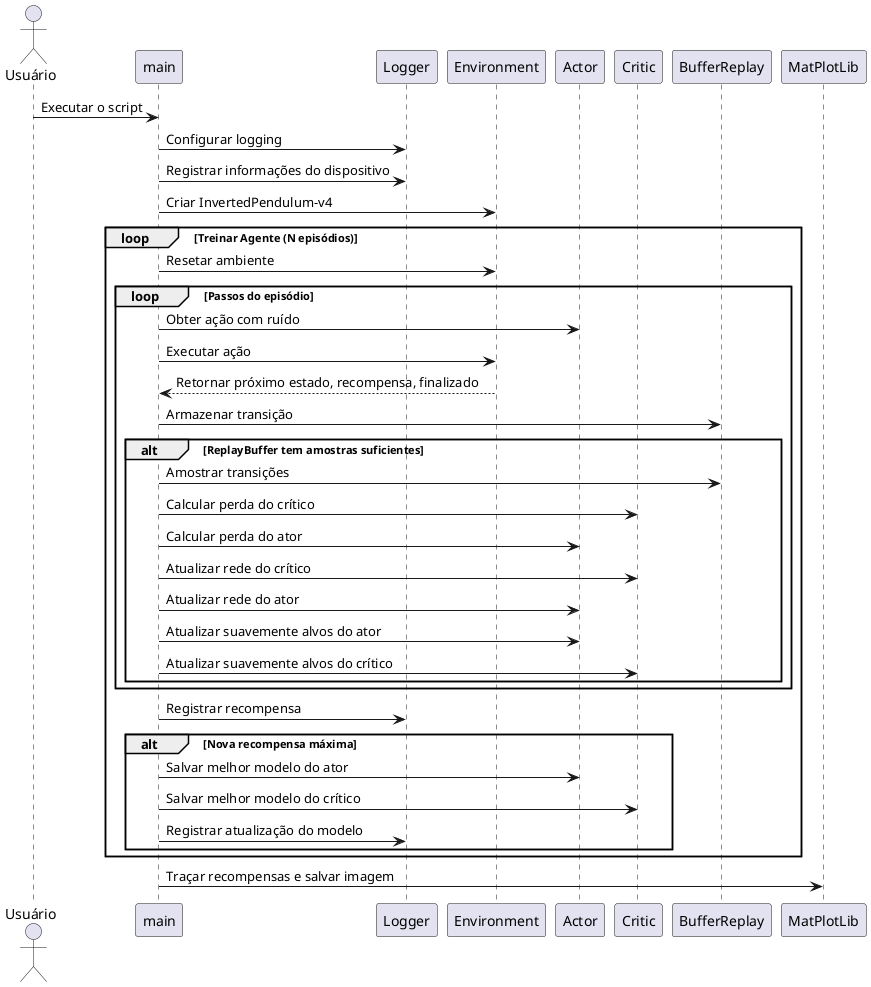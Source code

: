 @startuml
actor Usuário
participant Principal as "main"
participant Logger
participant Ambiente as "Environment"
participant Ator as "Actor"
participant Crítico as "Critic"
participant "BufferReplay" as ReplayBuffer
participant Plotador as "MatPlotLib"

Usuário -> Principal: Executar o script
Principal -> Logger: Configurar logging
Principal -> Logger: Registrar informações do dispositivo
Principal -> Ambiente: Criar InvertedPendulum-v4
loop Treinar Agente (N episódios)
    Principal -> Ambiente: Resetar ambiente
    loop Passos do episódio
        Principal -> Ator: Obter ação com ruído
        Principal -> Ambiente: Executar ação
        Ambiente --> Principal: Retornar próximo estado, recompensa, finalizado

        Principal -> ReplayBuffer: Armazenar transição
        alt ReplayBuffer tem amostras suficientes
            Principal -> ReplayBuffer: Amostrar transições
            Principal -> Crítico: Calcular perda do crítico
            Principal -> Ator: Calcular perda do ator
            Principal -> Crítico: Atualizar rede do crítico
            Principal -> Ator: Atualizar rede do ator
            Principal -> Ator: Atualizar suavemente alvos do ator
            Principal -> Crítico: Atualizar suavemente alvos do crítico
        end
    end
    Principal -> Logger: Registrar recompensa
    alt Nova recompensa máxima
        Principal -> Ator: Salvar melhor modelo do ator
        Principal -> Crítico: Salvar melhor modelo do crítico
        Principal -> Logger: Registrar atualização do modelo
    end
end
Principal -> Plotador: Traçar recompensas e salvar imagem
@enduml
